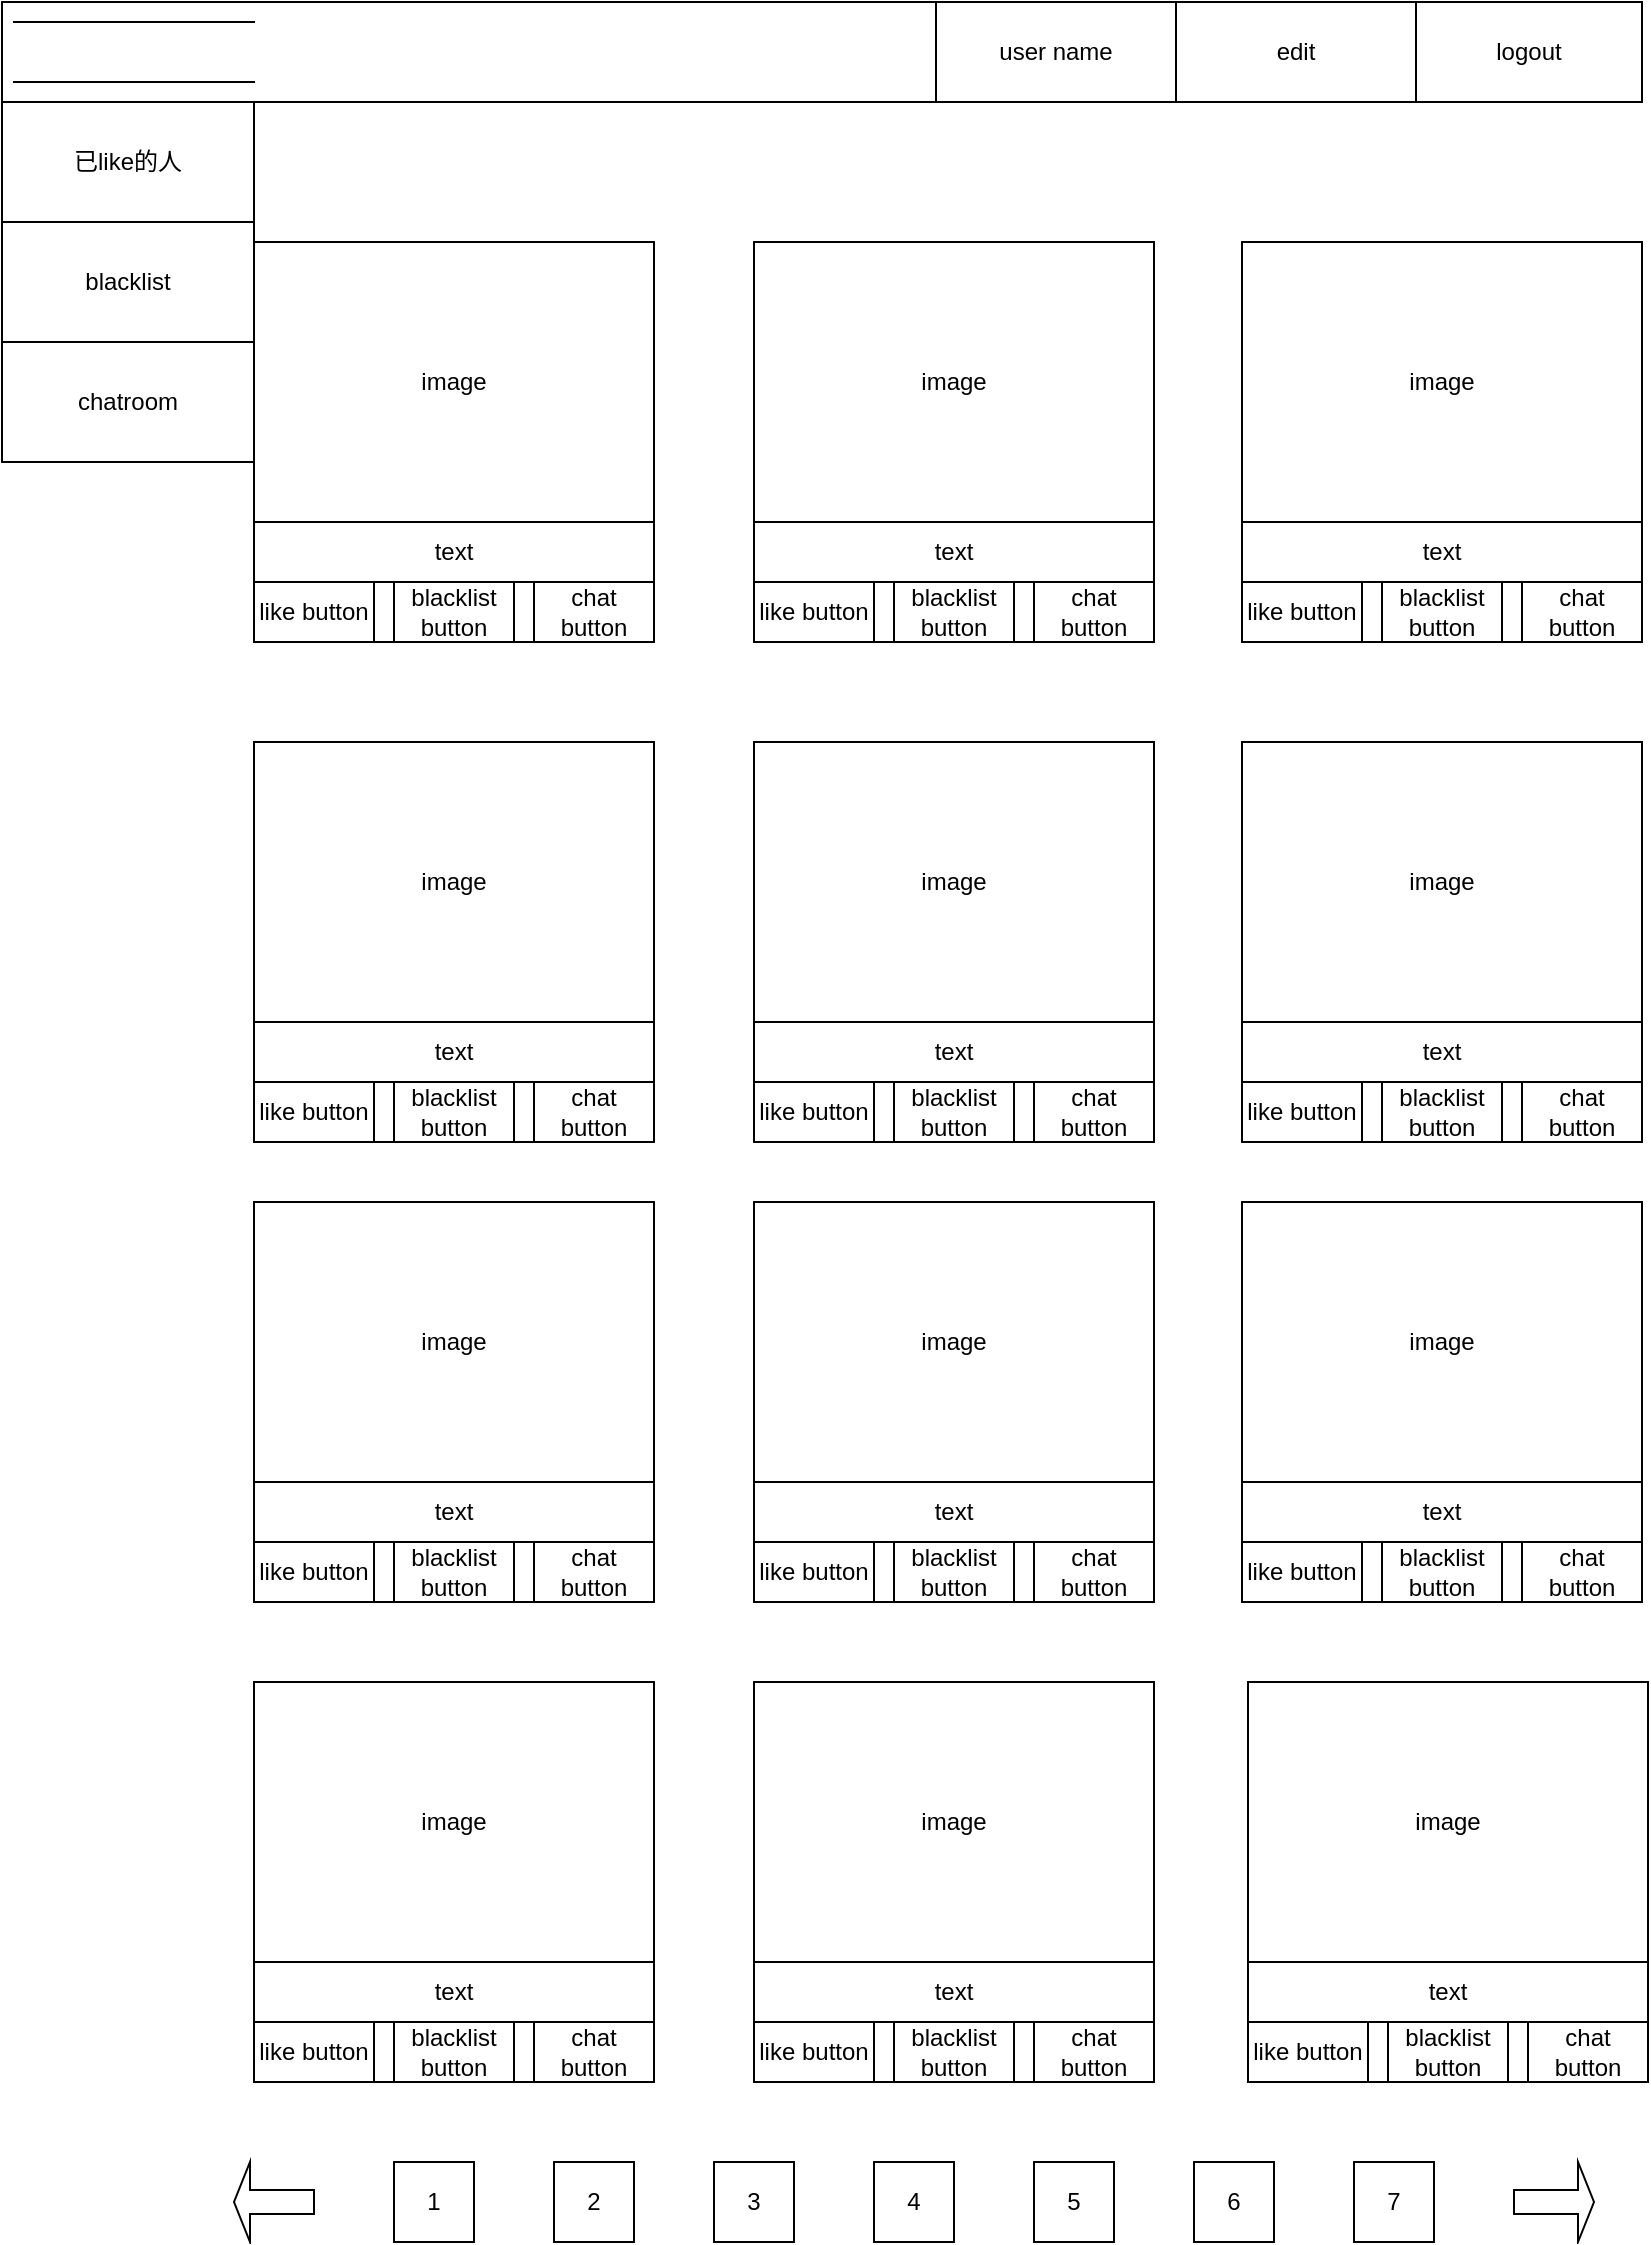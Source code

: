 <mxfile version="21.6.6" type="github">
  <diagram name="第 1 页" id="gUSgpAgR0lHxehvgarFT">
    <mxGraphModel dx="1056" dy="680" grid="1" gridSize="10" guides="1" tooltips="1" connect="1" arrows="1" fold="1" page="1" pageScale="1" pageWidth="827" pageHeight="1169" math="0" shadow="0">
      <root>
        <mxCell id="0" />
        <mxCell id="1" parent="0" />
        <mxCell id="3v1gsDtyd8DP3epUa-M1-1" value="" style="rounded=0;whiteSpace=wrap;html=1;" vertex="1" parent="1">
          <mxGeometry x="4" width="820" height="50" as="geometry" />
        </mxCell>
        <mxCell id="3v1gsDtyd8DP3epUa-M1-2" value="logout" style="rounded=0;whiteSpace=wrap;html=1;" vertex="1" parent="1">
          <mxGeometry x="711" width="113" height="50" as="geometry" />
        </mxCell>
        <mxCell id="3v1gsDtyd8DP3epUa-M1-5" value="edit" style="rounded=0;whiteSpace=wrap;html=1;" vertex="1" parent="1">
          <mxGeometry x="591" width="120" height="50" as="geometry" />
        </mxCell>
        <mxCell id="3v1gsDtyd8DP3epUa-M1-6" value="user name" style="rounded=0;whiteSpace=wrap;html=1;" vertex="1" parent="1">
          <mxGeometry x="471" width="120" height="50" as="geometry" />
        </mxCell>
        <mxCell id="3v1gsDtyd8DP3epUa-M1-7" value="" style="shape=partialRectangle;whiteSpace=wrap;html=1;left=0;right=0;fillColor=none;" vertex="1" parent="1">
          <mxGeometry x="10" y="10" width="120" height="30" as="geometry" />
        </mxCell>
        <mxCell id="3v1gsDtyd8DP3epUa-M1-8" value="已like的人" style="rounded=0;whiteSpace=wrap;html=1;" vertex="1" parent="1">
          <mxGeometry x="4" y="50" width="126" height="60" as="geometry" />
        </mxCell>
        <mxCell id="3v1gsDtyd8DP3epUa-M1-9" value="blacklist" style="rounded=0;whiteSpace=wrap;html=1;" vertex="1" parent="1">
          <mxGeometry x="4" y="110" width="126" height="60" as="geometry" />
        </mxCell>
        <mxCell id="3v1gsDtyd8DP3epUa-M1-10" value="chatroom" style="rounded=0;whiteSpace=wrap;html=1;" vertex="1" parent="1">
          <mxGeometry x="4" y="170" width="126" height="60" as="geometry" />
        </mxCell>
        <mxCell id="3v1gsDtyd8DP3epUa-M1-11" value="" style="rounded=0;whiteSpace=wrap;html=1;" vertex="1" parent="1">
          <mxGeometry x="130" y="120" width="200" height="200" as="geometry" />
        </mxCell>
        <mxCell id="3v1gsDtyd8DP3epUa-M1-23" value="1" style="rounded=0;whiteSpace=wrap;html=1;" vertex="1" parent="1">
          <mxGeometry x="200" y="1080" width="40" height="40" as="geometry" />
        </mxCell>
        <mxCell id="3v1gsDtyd8DP3epUa-M1-24" value="2" style="rounded=0;whiteSpace=wrap;html=1;" vertex="1" parent="1">
          <mxGeometry x="280" y="1080" width="40" height="40" as="geometry" />
        </mxCell>
        <mxCell id="3v1gsDtyd8DP3epUa-M1-26" value="3" style="rounded=0;whiteSpace=wrap;html=1;" vertex="1" parent="1">
          <mxGeometry x="360" y="1080" width="40" height="40" as="geometry" />
        </mxCell>
        <mxCell id="3v1gsDtyd8DP3epUa-M1-27" value="4" style="rounded=0;whiteSpace=wrap;html=1;" vertex="1" parent="1">
          <mxGeometry x="440" y="1080" width="40" height="40" as="geometry" />
        </mxCell>
        <mxCell id="3v1gsDtyd8DP3epUa-M1-28" value="5" style="rounded=0;whiteSpace=wrap;html=1;" vertex="1" parent="1">
          <mxGeometry x="520" y="1080" width="40" height="40" as="geometry" />
        </mxCell>
        <mxCell id="3v1gsDtyd8DP3epUa-M1-29" value="6" style="rounded=0;whiteSpace=wrap;html=1;" vertex="1" parent="1">
          <mxGeometry x="600" y="1080" width="40" height="40" as="geometry" />
        </mxCell>
        <mxCell id="3v1gsDtyd8DP3epUa-M1-30" value="7" style="rounded=0;whiteSpace=wrap;html=1;" vertex="1" parent="1">
          <mxGeometry x="680" y="1080" width="40" height="40" as="geometry" />
        </mxCell>
        <mxCell id="3v1gsDtyd8DP3epUa-M1-32" value="" style="shape=singleArrow;direction=west;whiteSpace=wrap;html=1;" vertex="1" parent="1">
          <mxGeometry x="120" y="1080" width="40" height="40" as="geometry" />
        </mxCell>
        <mxCell id="3v1gsDtyd8DP3epUa-M1-33" value="" style="shape=singleArrow;whiteSpace=wrap;html=1;" vertex="1" parent="1">
          <mxGeometry x="760" y="1080" width="40" height="40" as="geometry" />
        </mxCell>
        <mxCell id="3v1gsDtyd8DP3epUa-M1-35" value="image" style="rounded=0;whiteSpace=wrap;html=1;" vertex="1" parent="1">
          <mxGeometry x="130" y="120" width="200" height="140" as="geometry" />
        </mxCell>
        <mxCell id="3v1gsDtyd8DP3epUa-M1-47" value="text" style="rounded=0;whiteSpace=wrap;html=1;" vertex="1" parent="1">
          <mxGeometry x="130" y="260" width="200" height="30" as="geometry" />
        </mxCell>
        <mxCell id="3v1gsDtyd8DP3epUa-M1-49" value="like button" style="rounded=0;whiteSpace=wrap;html=1;" vertex="1" parent="1">
          <mxGeometry x="130" y="290" width="60" height="30" as="geometry" />
        </mxCell>
        <mxCell id="3v1gsDtyd8DP3epUa-M1-50" value="blacklist button" style="rounded=0;whiteSpace=wrap;html=1;" vertex="1" parent="1">
          <mxGeometry x="200" y="290" width="60" height="30" as="geometry" />
        </mxCell>
        <mxCell id="3v1gsDtyd8DP3epUa-M1-51" value="chat button" style="rounded=0;whiteSpace=wrap;html=1;" vertex="1" parent="1">
          <mxGeometry x="270" y="290" width="60" height="30" as="geometry" />
        </mxCell>
        <mxCell id="3v1gsDtyd8DP3epUa-M1-52" value="" style="rounded=0;whiteSpace=wrap;html=1;" vertex="1" parent="1">
          <mxGeometry x="380" y="120" width="200" height="200" as="geometry" />
        </mxCell>
        <mxCell id="3v1gsDtyd8DP3epUa-M1-53" value="image" style="rounded=0;whiteSpace=wrap;html=1;" vertex="1" parent="1">
          <mxGeometry x="380" y="120" width="200" height="140" as="geometry" />
        </mxCell>
        <mxCell id="3v1gsDtyd8DP3epUa-M1-54" value="text" style="rounded=0;whiteSpace=wrap;html=1;" vertex="1" parent="1">
          <mxGeometry x="380" y="260" width="200" height="30" as="geometry" />
        </mxCell>
        <mxCell id="3v1gsDtyd8DP3epUa-M1-55" value="like button" style="rounded=0;whiteSpace=wrap;html=1;" vertex="1" parent="1">
          <mxGeometry x="380" y="290" width="60" height="30" as="geometry" />
        </mxCell>
        <mxCell id="3v1gsDtyd8DP3epUa-M1-56" value="blacklist button" style="rounded=0;whiteSpace=wrap;html=1;" vertex="1" parent="1">
          <mxGeometry x="450" y="290" width="60" height="30" as="geometry" />
        </mxCell>
        <mxCell id="3v1gsDtyd8DP3epUa-M1-57" value="chat button" style="rounded=0;whiteSpace=wrap;html=1;" vertex="1" parent="1">
          <mxGeometry x="520" y="290" width="60" height="30" as="geometry" />
        </mxCell>
        <mxCell id="3v1gsDtyd8DP3epUa-M1-58" value="" style="rounded=0;whiteSpace=wrap;html=1;" vertex="1" parent="1">
          <mxGeometry x="624" y="120" width="200" height="200" as="geometry" />
        </mxCell>
        <mxCell id="3v1gsDtyd8DP3epUa-M1-59" value="image" style="rounded=0;whiteSpace=wrap;html=1;" vertex="1" parent="1">
          <mxGeometry x="624" y="120" width="200" height="140" as="geometry" />
        </mxCell>
        <mxCell id="3v1gsDtyd8DP3epUa-M1-60" value="text" style="rounded=0;whiteSpace=wrap;html=1;" vertex="1" parent="1">
          <mxGeometry x="624" y="260" width="200" height="30" as="geometry" />
        </mxCell>
        <mxCell id="3v1gsDtyd8DP3epUa-M1-61" value="like button" style="rounded=0;whiteSpace=wrap;html=1;" vertex="1" parent="1">
          <mxGeometry x="624" y="290" width="60" height="30" as="geometry" />
        </mxCell>
        <mxCell id="3v1gsDtyd8DP3epUa-M1-62" value="blacklist button" style="rounded=0;whiteSpace=wrap;html=1;" vertex="1" parent="1">
          <mxGeometry x="694" y="290" width="60" height="30" as="geometry" />
        </mxCell>
        <mxCell id="3v1gsDtyd8DP3epUa-M1-63" value="chat button" style="rounded=0;whiteSpace=wrap;html=1;" vertex="1" parent="1">
          <mxGeometry x="764" y="290" width="60" height="30" as="geometry" />
        </mxCell>
        <mxCell id="3v1gsDtyd8DP3epUa-M1-64" value="" style="rounded=0;whiteSpace=wrap;html=1;" vertex="1" parent="1">
          <mxGeometry x="130" y="370" width="200" height="200" as="geometry" />
        </mxCell>
        <mxCell id="3v1gsDtyd8DP3epUa-M1-65" value="image" style="rounded=0;whiteSpace=wrap;html=1;" vertex="1" parent="1">
          <mxGeometry x="130" y="370" width="200" height="140" as="geometry" />
        </mxCell>
        <mxCell id="3v1gsDtyd8DP3epUa-M1-66" value="text" style="rounded=0;whiteSpace=wrap;html=1;" vertex="1" parent="1">
          <mxGeometry x="130" y="510" width="200" height="30" as="geometry" />
        </mxCell>
        <mxCell id="3v1gsDtyd8DP3epUa-M1-67" value="like button" style="rounded=0;whiteSpace=wrap;html=1;" vertex="1" parent="1">
          <mxGeometry x="130" y="540" width="60" height="30" as="geometry" />
        </mxCell>
        <mxCell id="3v1gsDtyd8DP3epUa-M1-68" value="blacklist button" style="rounded=0;whiteSpace=wrap;html=1;" vertex="1" parent="1">
          <mxGeometry x="200" y="540" width="60" height="30" as="geometry" />
        </mxCell>
        <mxCell id="3v1gsDtyd8DP3epUa-M1-69" value="chat button" style="rounded=0;whiteSpace=wrap;html=1;" vertex="1" parent="1">
          <mxGeometry x="270" y="540" width="60" height="30" as="geometry" />
        </mxCell>
        <mxCell id="3v1gsDtyd8DP3epUa-M1-70" value="" style="rounded=0;whiteSpace=wrap;html=1;" vertex="1" parent="1">
          <mxGeometry x="130" y="600" width="200" height="200" as="geometry" />
        </mxCell>
        <mxCell id="3v1gsDtyd8DP3epUa-M1-71" value="image" style="rounded=0;whiteSpace=wrap;html=1;" vertex="1" parent="1">
          <mxGeometry x="130" y="600" width="200" height="140" as="geometry" />
        </mxCell>
        <mxCell id="3v1gsDtyd8DP3epUa-M1-72" value="text" style="rounded=0;whiteSpace=wrap;html=1;" vertex="1" parent="1">
          <mxGeometry x="130" y="740" width="200" height="30" as="geometry" />
        </mxCell>
        <mxCell id="3v1gsDtyd8DP3epUa-M1-73" value="like button" style="rounded=0;whiteSpace=wrap;html=1;" vertex="1" parent="1">
          <mxGeometry x="130" y="770" width="60" height="30" as="geometry" />
        </mxCell>
        <mxCell id="3v1gsDtyd8DP3epUa-M1-74" value="blacklist button" style="rounded=0;whiteSpace=wrap;html=1;" vertex="1" parent="1">
          <mxGeometry x="200" y="770" width="60" height="30" as="geometry" />
        </mxCell>
        <mxCell id="3v1gsDtyd8DP3epUa-M1-75" value="chat button" style="rounded=0;whiteSpace=wrap;html=1;" vertex="1" parent="1">
          <mxGeometry x="270" y="770" width="60" height="30" as="geometry" />
        </mxCell>
        <mxCell id="3v1gsDtyd8DP3epUa-M1-76" value="" style="rounded=0;whiteSpace=wrap;html=1;" vertex="1" parent="1">
          <mxGeometry x="130" y="840" width="200" height="200" as="geometry" />
        </mxCell>
        <mxCell id="3v1gsDtyd8DP3epUa-M1-77" value="image" style="rounded=0;whiteSpace=wrap;html=1;" vertex="1" parent="1">
          <mxGeometry x="130" y="840" width="200" height="140" as="geometry" />
        </mxCell>
        <mxCell id="3v1gsDtyd8DP3epUa-M1-78" value="text" style="rounded=0;whiteSpace=wrap;html=1;" vertex="1" parent="1">
          <mxGeometry x="130" y="980" width="200" height="30" as="geometry" />
        </mxCell>
        <mxCell id="3v1gsDtyd8DP3epUa-M1-79" value="like button" style="rounded=0;whiteSpace=wrap;html=1;" vertex="1" parent="1">
          <mxGeometry x="130" y="1010" width="60" height="30" as="geometry" />
        </mxCell>
        <mxCell id="3v1gsDtyd8DP3epUa-M1-80" value="blacklist button" style="rounded=0;whiteSpace=wrap;html=1;" vertex="1" parent="1">
          <mxGeometry x="200" y="1010" width="60" height="30" as="geometry" />
        </mxCell>
        <mxCell id="3v1gsDtyd8DP3epUa-M1-81" value="chat button" style="rounded=0;whiteSpace=wrap;html=1;" vertex="1" parent="1">
          <mxGeometry x="270" y="1010" width="60" height="30" as="geometry" />
        </mxCell>
        <mxCell id="3v1gsDtyd8DP3epUa-M1-82" value="" style="rounded=0;whiteSpace=wrap;html=1;" vertex="1" parent="1">
          <mxGeometry x="380" y="370" width="200" height="200" as="geometry" />
        </mxCell>
        <mxCell id="3v1gsDtyd8DP3epUa-M1-83" value="image" style="rounded=0;whiteSpace=wrap;html=1;" vertex="1" parent="1">
          <mxGeometry x="380" y="370" width="200" height="140" as="geometry" />
        </mxCell>
        <mxCell id="3v1gsDtyd8DP3epUa-M1-84" value="text" style="rounded=0;whiteSpace=wrap;html=1;" vertex="1" parent="1">
          <mxGeometry x="380" y="510" width="200" height="30" as="geometry" />
        </mxCell>
        <mxCell id="3v1gsDtyd8DP3epUa-M1-85" value="like button" style="rounded=0;whiteSpace=wrap;html=1;" vertex="1" parent="1">
          <mxGeometry x="380" y="540" width="60" height="30" as="geometry" />
        </mxCell>
        <mxCell id="3v1gsDtyd8DP3epUa-M1-86" value="blacklist button" style="rounded=0;whiteSpace=wrap;html=1;" vertex="1" parent="1">
          <mxGeometry x="450" y="540" width="60" height="30" as="geometry" />
        </mxCell>
        <mxCell id="3v1gsDtyd8DP3epUa-M1-87" value="chat button" style="rounded=0;whiteSpace=wrap;html=1;" vertex="1" parent="1">
          <mxGeometry x="520" y="540" width="60" height="30" as="geometry" />
        </mxCell>
        <mxCell id="3v1gsDtyd8DP3epUa-M1-101" value="" style="rounded=0;whiteSpace=wrap;html=1;" vertex="1" parent="1">
          <mxGeometry x="380" y="600" width="200" height="200" as="geometry" />
        </mxCell>
        <mxCell id="3v1gsDtyd8DP3epUa-M1-102" value="image" style="rounded=0;whiteSpace=wrap;html=1;" vertex="1" parent="1">
          <mxGeometry x="380" y="600" width="200" height="140" as="geometry" />
        </mxCell>
        <mxCell id="3v1gsDtyd8DP3epUa-M1-103" value="text" style="rounded=0;whiteSpace=wrap;html=1;" vertex="1" parent="1">
          <mxGeometry x="380" y="740" width="200" height="30" as="geometry" />
        </mxCell>
        <mxCell id="3v1gsDtyd8DP3epUa-M1-104" value="like button" style="rounded=0;whiteSpace=wrap;html=1;" vertex="1" parent="1">
          <mxGeometry x="380" y="770" width="60" height="30" as="geometry" />
        </mxCell>
        <mxCell id="3v1gsDtyd8DP3epUa-M1-105" value="blacklist button" style="rounded=0;whiteSpace=wrap;html=1;" vertex="1" parent="1">
          <mxGeometry x="450" y="770" width="60" height="30" as="geometry" />
        </mxCell>
        <mxCell id="3v1gsDtyd8DP3epUa-M1-106" value="chat button" style="rounded=0;whiteSpace=wrap;html=1;" vertex="1" parent="1">
          <mxGeometry x="520" y="770" width="60" height="30" as="geometry" />
        </mxCell>
        <mxCell id="3v1gsDtyd8DP3epUa-M1-107" value="" style="rounded=0;whiteSpace=wrap;html=1;" vertex="1" parent="1">
          <mxGeometry x="380" y="840" width="200" height="200" as="geometry" />
        </mxCell>
        <mxCell id="3v1gsDtyd8DP3epUa-M1-108" value="image" style="rounded=0;whiteSpace=wrap;html=1;" vertex="1" parent="1">
          <mxGeometry x="380" y="840" width="200" height="140" as="geometry" />
        </mxCell>
        <mxCell id="3v1gsDtyd8DP3epUa-M1-109" value="text" style="rounded=0;whiteSpace=wrap;html=1;" vertex="1" parent="1">
          <mxGeometry x="380" y="980" width="200" height="30" as="geometry" />
        </mxCell>
        <mxCell id="3v1gsDtyd8DP3epUa-M1-110" value="like button" style="rounded=0;whiteSpace=wrap;html=1;" vertex="1" parent="1">
          <mxGeometry x="380" y="1010" width="60" height="30" as="geometry" />
        </mxCell>
        <mxCell id="3v1gsDtyd8DP3epUa-M1-111" value="blacklist button" style="rounded=0;whiteSpace=wrap;html=1;" vertex="1" parent="1">
          <mxGeometry x="450" y="1010" width="60" height="30" as="geometry" />
        </mxCell>
        <mxCell id="3v1gsDtyd8DP3epUa-M1-112" value="chat button" style="rounded=0;whiteSpace=wrap;html=1;" vertex="1" parent="1">
          <mxGeometry x="520" y="1010" width="60" height="30" as="geometry" />
        </mxCell>
        <mxCell id="3v1gsDtyd8DP3epUa-M1-113" value="" style="rounded=0;whiteSpace=wrap;html=1;" vertex="1" parent="1">
          <mxGeometry x="624" y="370" width="200" height="200" as="geometry" />
        </mxCell>
        <mxCell id="3v1gsDtyd8DP3epUa-M1-114" value="image" style="rounded=0;whiteSpace=wrap;html=1;" vertex="1" parent="1">
          <mxGeometry x="624" y="370" width="200" height="140" as="geometry" />
        </mxCell>
        <mxCell id="3v1gsDtyd8DP3epUa-M1-115" value="text" style="rounded=0;whiteSpace=wrap;html=1;" vertex="1" parent="1">
          <mxGeometry x="624" y="510" width="200" height="30" as="geometry" />
        </mxCell>
        <mxCell id="3v1gsDtyd8DP3epUa-M1-116" value="like button" style="rounded=0;whiteSpace=wrap;html=1;" vertex="1" parent="1">
          <mxGeometry x="624" y="540" width="60" height="30" as="geometry" />
        </mxCell>
        <mxCell id="3v1gsDtyd8DP3epUa-M1-117" value="blacklist button" style="rounded=0;whiteSpace=wrap;html=1;" vertex="1" parent="1">
          <mxGeometry x="694" y="540" width="60" height="30" as="geometry" />
        </mxCell>
        <mxCell id="3v1gsDtyd8DP3epUa-M1-118" value="chat button" style="rounded=0;whiteSpace=wrap;html=1;" vertex="1" parent="1">
          <mxGeometry x="764" y="540" width="60" height="30" as="geometry" />
        </mxCell>
        <mxCell id="3v1gsDtyd8DP3epUa-M1-119" value="" style="rounded=0;whiteSpace=wrap;html=1;" vertex="1" parent="1">
          <mxGeometry x="624" y="600" width="200" height="200" as="geometry" />
        </mxCell>
        <mxCell id="3v1gsDtyd8DP3epUa-M1-120" value="image" style="rounded=0;whiteSpace=wrap;html=1;" vertex="1" parent="1">
          <mxGeometry x="624" y="600" width="200" height="140" as="geometry" />
        </mxCell>
        <mxCell id="3v1gsDtyd8DP3epUa-M1-121" value="text" style="rounded=0;whiteSpace=wrap;html=1;" vertex="1" parent="1">
          <mxGeometry x="624" y="740" width="200" height="30" as="geometry" />
        </mxCell>
        <mxCell id="3v1gsDtyd8DP3epUa-M1-122" value="like button" style="rounded=0;whiteSpace=wrap;html=1;" vertex="1" parent="1">
          <mxGeometry x="624" y="770" width="60" height="30" as="geometry" />
        </mxCell>
        <mxCell id="3v1gsDtyd8DP3epUa-M1-123" value="blacklist button" style="rounded=0;whiteSpace=wrap;html=1;" vertex="1" parent="1">
          <mxGeometry x="694" y="770" width="60" height="30" as="geometry" />
        </mxCell>
        <mxCell id="3v1gsDtyd8DP3epUa-M1-124" value="chat button" style="rounded=0;whiteSpace=wrap;html=1;" vertex="1" parent="1">
          <mxGeometry x="764" y="770" width="60" height="30" as="geometry" />
        </mxCell>
        <mxCell id="3v1gsDtyd8DP3epUa-M1-125" value="" style="rounded=0;whiteSpace=wrap;html=1;" vertex="1" parent="1">
          <mxGeometry x="627" y="840" width="200" height="200" as="geometry" />
        </mxCell>
        <mxCell id="3v1gsDtyd8DP3epUa-M1-126" value="image" style="rounded=0;whiteSpace=wrap;html=1;" vertex="1" parent="1">
          <mxGeometry x="627" y="840" width="200" height="140" as="geometry" />
        </mxCell>
        <mxCell id="3v1gsDtyd8DP3epUa-M1-127" value="text" style="rounded=0;whiteSpace=wrap;html=1;" vertex="1" parent="1">
          <mxGeometry x="627" y="980" width="200" height="30" as="geometry" />
        </mxCell>
        <mxCell id="3v1gsDtyd8DP3epUa-M1-128" value="like button" style="rounded=0;whiteSpace=wrap;html=1;" vertex="1" parent="1">
          <mxGeometry x="627" y="1010" width="60" height="30" as="geometry" />
        </mxCell>
        <mxCell id="3v1gsDtyd8DP3epUa-M1-129" value="blacklist button" style="rounded=0;whiteSpace=wrap;html=1;" vertex="1" parent="1">
          <mxGeometry x="697" y="1010" width="60" height="30" as="geometry" />
        </mxCell>
        <mxCell id="3v1gsDtyd8DP3epUa-M1-130" value="chat button" style="rounded=0;whiteSpace=wrap;html=1;" vertex="1" parent="1">
          <mxGeometry x="767" y="1010" width="60" height="30" as="geometry" />
        </mxCell>
      </root>
    </mxGraphModel>
  </diagram>
</mxfile>
